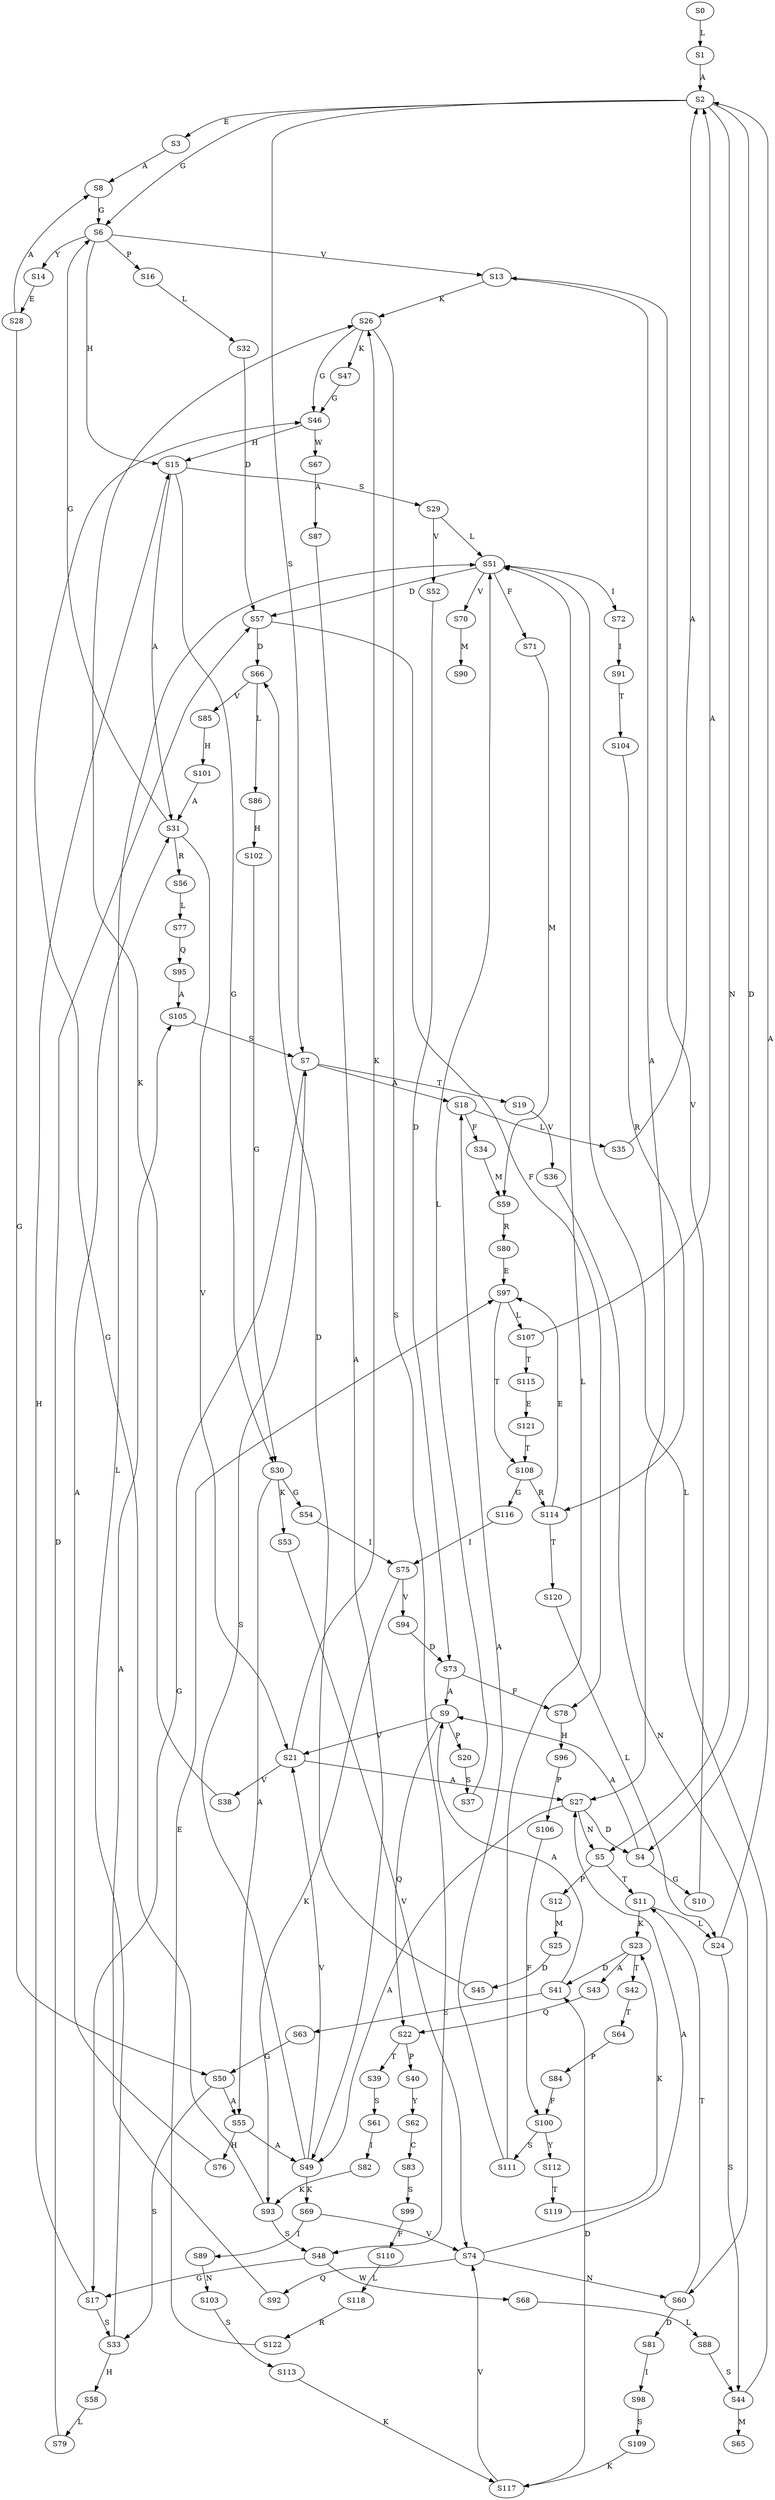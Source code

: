 strict digraph  {
	S0 -> S1 [ label = L ];
	S1 -> S2 [ label = A ];
	S2 -> S3 [ label = E ];
	S2 -> S4 [ label = D ];
	S2 -> S5 [ label = N ];
	S2 -> S6 [ label = G ];
	S2 -> S7 [ label = S ];
	S3 -> S8 [ label = A ];
	S4 -> S9 [ label = A ];
	S4 -> S10 [ label = G ];
	S5 -> S11 [ label = T ];
	S5 -> S12 [ label = P ];
	S6 -> S13 [ label = V ];
	S6 -> S14 [ label = Y ];
	S6 -> S15 [ label = H ];
	S6 -> S16 [ label = P ];
	S7 -> S17 [ label = G ];
	S7 -> S18 [ label = A ];
	S7 -> S19 [ label = T ];
	S8 -> S6 [ label = G ];
	S9 -> S20 [ label = P ];
	S9 -> S21 [ label = V ];
	S9 -> S22 [ label = Q ];
	S10 -> S13 [ label = V ];
	S11 -> S23 [ label = K ];
	S11 -> S24 [ label = L ];
	S12 -> S25 [ label = M ];
	S13 -> S26 [ label = K ];
	S13 -> S27 [ label = A ];
	S14 -> S28 [ label = E ];
	S15 -> S29 [ label = S ];
	S15 -> S30 [ label = G ];
	S15 -> S31 [ label = A ];
	S16 -> S32 [ label = L ];
	S17 -> S15 [ label = H ];
	S17 -> S33 [ label = S ];
	S18 -> S34 [ label = F ];
	S18 -> S35 [ label = L ];
	S19 -> S36 [ label = V ];
	S20 -> S37 [ label = S ];
	S21 -> S26 [ label = K ];
	S21 -> S27 [ label = A ];
	S21 -> S38 [ label = V ];
	S22 -> S39 [ label = T ];
	S22 -> S40 [ label = P ];
	S23 -> S41 [ label = D ];
	S23 -> S42 [ label = T ];
	S23 -> S43 [ label = A ];
	S24 -> S2 [ label = A ];
	S24 -> S44 [ label = S ];
	S25 -> S45 [ label = D ];
	S26 -> S46 [ label = G ];
	S26 -> S47 [ label = K ];
	S26 -> S48 [ label = S ];
	S27 -> S5 [ label = N ];
	S27 -> S49 [ label = A ];
	S27 -> S4 [ label = D ];
	S28 -> S50 [ label = G ];
	S28 -> S8 [ label = A ];
	S29 -> S51 [ label = L ];
	S29 -> S52 [ label = V ];
	S30 -> S53 [ label = K ];
	S30 -> S54 [ label = G ];
	S30 -> S55 [ label = A ];
	S31 -> S6 [ label = G ];
	S31 -> S21 [ label = V ];
	S31 -> S56 [ label = R ];
	S32 -> S57 [ label = D ];
	S33 -> S51 [ label = L ];
	S33 -> S58 [ label = H ];
	S34 -> S59 [ label = M ];
	S35 -> S2 [ label = A ];
	S36 -> S60 [ label = N ];
	S37 -> S51 [ label = L ];
	S38 -> S26 [ label = K ];
	S39 -> S61 [ label = S ];
	S40 -> S62 [ label = Y ];
	S41 -> S9 [ label = A ];
	S41 -> S63 [ label = E ];
	S42 -> S64 [ label = T ];
	S43 -> S22 [ label = Q ];
	S44 -> S65 [ label = M ];
	S44 -> S51 [ label = L ];
	S45 -> S66 [ label = D ];
	S46 -> S67 [ label = W ];
	S46 -> S15 [ label = H ];
	S47 -> S46 [ label = G ];
	S48 -> S68 [ label = W ];
	S48 -> S17 [ label = G ];
	S49 -> S69 [ label = K ];
	S49 -> S7 [ label = S ];
	S49 -> S21 [ label = V ];
	S50 -> S55 [ label = A ];
	S50 -> S33 [ label = S ];
	S51 -> S70 [ label = V ];
	S51 -> S71 [ label = F ];
	S51 -> S57 [ label = D ];
	S51 -> S72 [ label = I ];
	S52 -> S73 [ label = D ];
	S53 -> S74 [ label = V ];
	S54 -> S75 [ label = I ];
	S55 -> S76 [ label = H ];
	S55 -> S49 [ label = A ];
	S56 -> S77 [ label = L ];
	S57 -> S78 [ label = F ];
	S57 -> S66 [ label = D ];
	S58 -> S79 [ label = L ];
	S59 -> S80 [ label = R ];
	S60 -> S11 [ label = T ];
	S60 -> S81 [ label = D ];
	S61 -> S82 [ label = I ];
	S62 -> S83 [ label = C ];
	S63 -> S50 [ label = G ];
	S64 -> S84 [ label = P ];
	S66 -> S85 [ label = V ];
	S66 -> S86 [ label = L ];
	S67 -> S87 [ label = A ];
	S68 -> S88 [ label = L ];
	S69 -> S74 [ label = V ];
	S69 -> S89 [ label = I ];
	S70 -> S90 [ label = M ];
	S71 -> S59 [ label = M ];
	S72 -> S91 [ label = I ];
	S73 -> S78 [ label = F ];
	S73 -> S9 [ label = A ];
	S74 -> S60 [ label = N ];
	S74 -> S92 [ label = Q ];
	S74 -> S27 [ label = A ];
	S75 -> S93 [ label = K ];
	S75 -> S94 [ label = V ];
	S76 -> S31 [ label = A ];
	S77 -> S95 [ label = Q ];
	S78 -> S96 [ label = H ];
	S79 -> S57 [ label = D ];
	S80 -> S97 [ label = E ];
	S81 -> S98 [ label = I ];
	S82 -> S93 [ label = K ];
	S83 -> S99 [ label = S ];
	S84 -> S100 [ label = F ];
	S85 -> S101 [ label = H ];
	S86 -> S102 [ label = H ];
	S87 -> S49 [ label = A ];
	S88 -> S44 [ label = S ];
	S89 -> S103 [ label = N ];
	S91 -> S104 [ label = T ];
	S92 -> S105 [ label = A ];
	S93 -> S46 [ label = G ];
	S93 -> S48 [ label = S ];
	S94 -> S73 [ label = D ];
	S95 -> S105 [ label = A ];
	S96 -> S106 [ label = P ];
	S97 -> S107 [ label = L ];
	S97 -> S108 [ label = T ];
	S98 -> S109 [ label = S ];
	S99 -> S110 [ label = F ];
	S100 -> S111 [ label = S ];
	S100 -> S112 [ label = Y ];
	S101 -> S31 [ label = A ];
	S102 -> S30 [ label = G ];
	S103 -> S113 [ label = S ];
	S104 -> S114 [ label = R ];
	S105 -> S7 [ label = S ];
	S106 -> S100 [ label = F ];
	S107 -> S2 [ label = A ];
	S107 -> S115 [ label = T ];
	S108 -> S114 [ label = R ];
	S108 -> S116 [ label = G ];
	S109 -> S117 [ label = K ];
	S110 -> S118 [ label = L ];
	S111 -> S51 [ label = L ];
	S111 -> S18 [ label = A ];
	S112 -> S119 [ label = T ];
	S113 -> S117 [ label = K ];
	S114 -> S120 [ label = T ];
	S114 -> S97 [ label = E ];
	S115 -> S121 [ label = E ];
	S116 -> S75 [ label = I ];
	S117 -> S41 [ label = D ];
	S117 -> S74 [ label = V ];
	S118 -> S122 [ label = R ];
	S119 -> S23 [ label = K ];
	S120 -> S24 [ label = L ];
	S121 -> S108 [ label = T ];
	S122 -> S97 [ label = E ];
}

